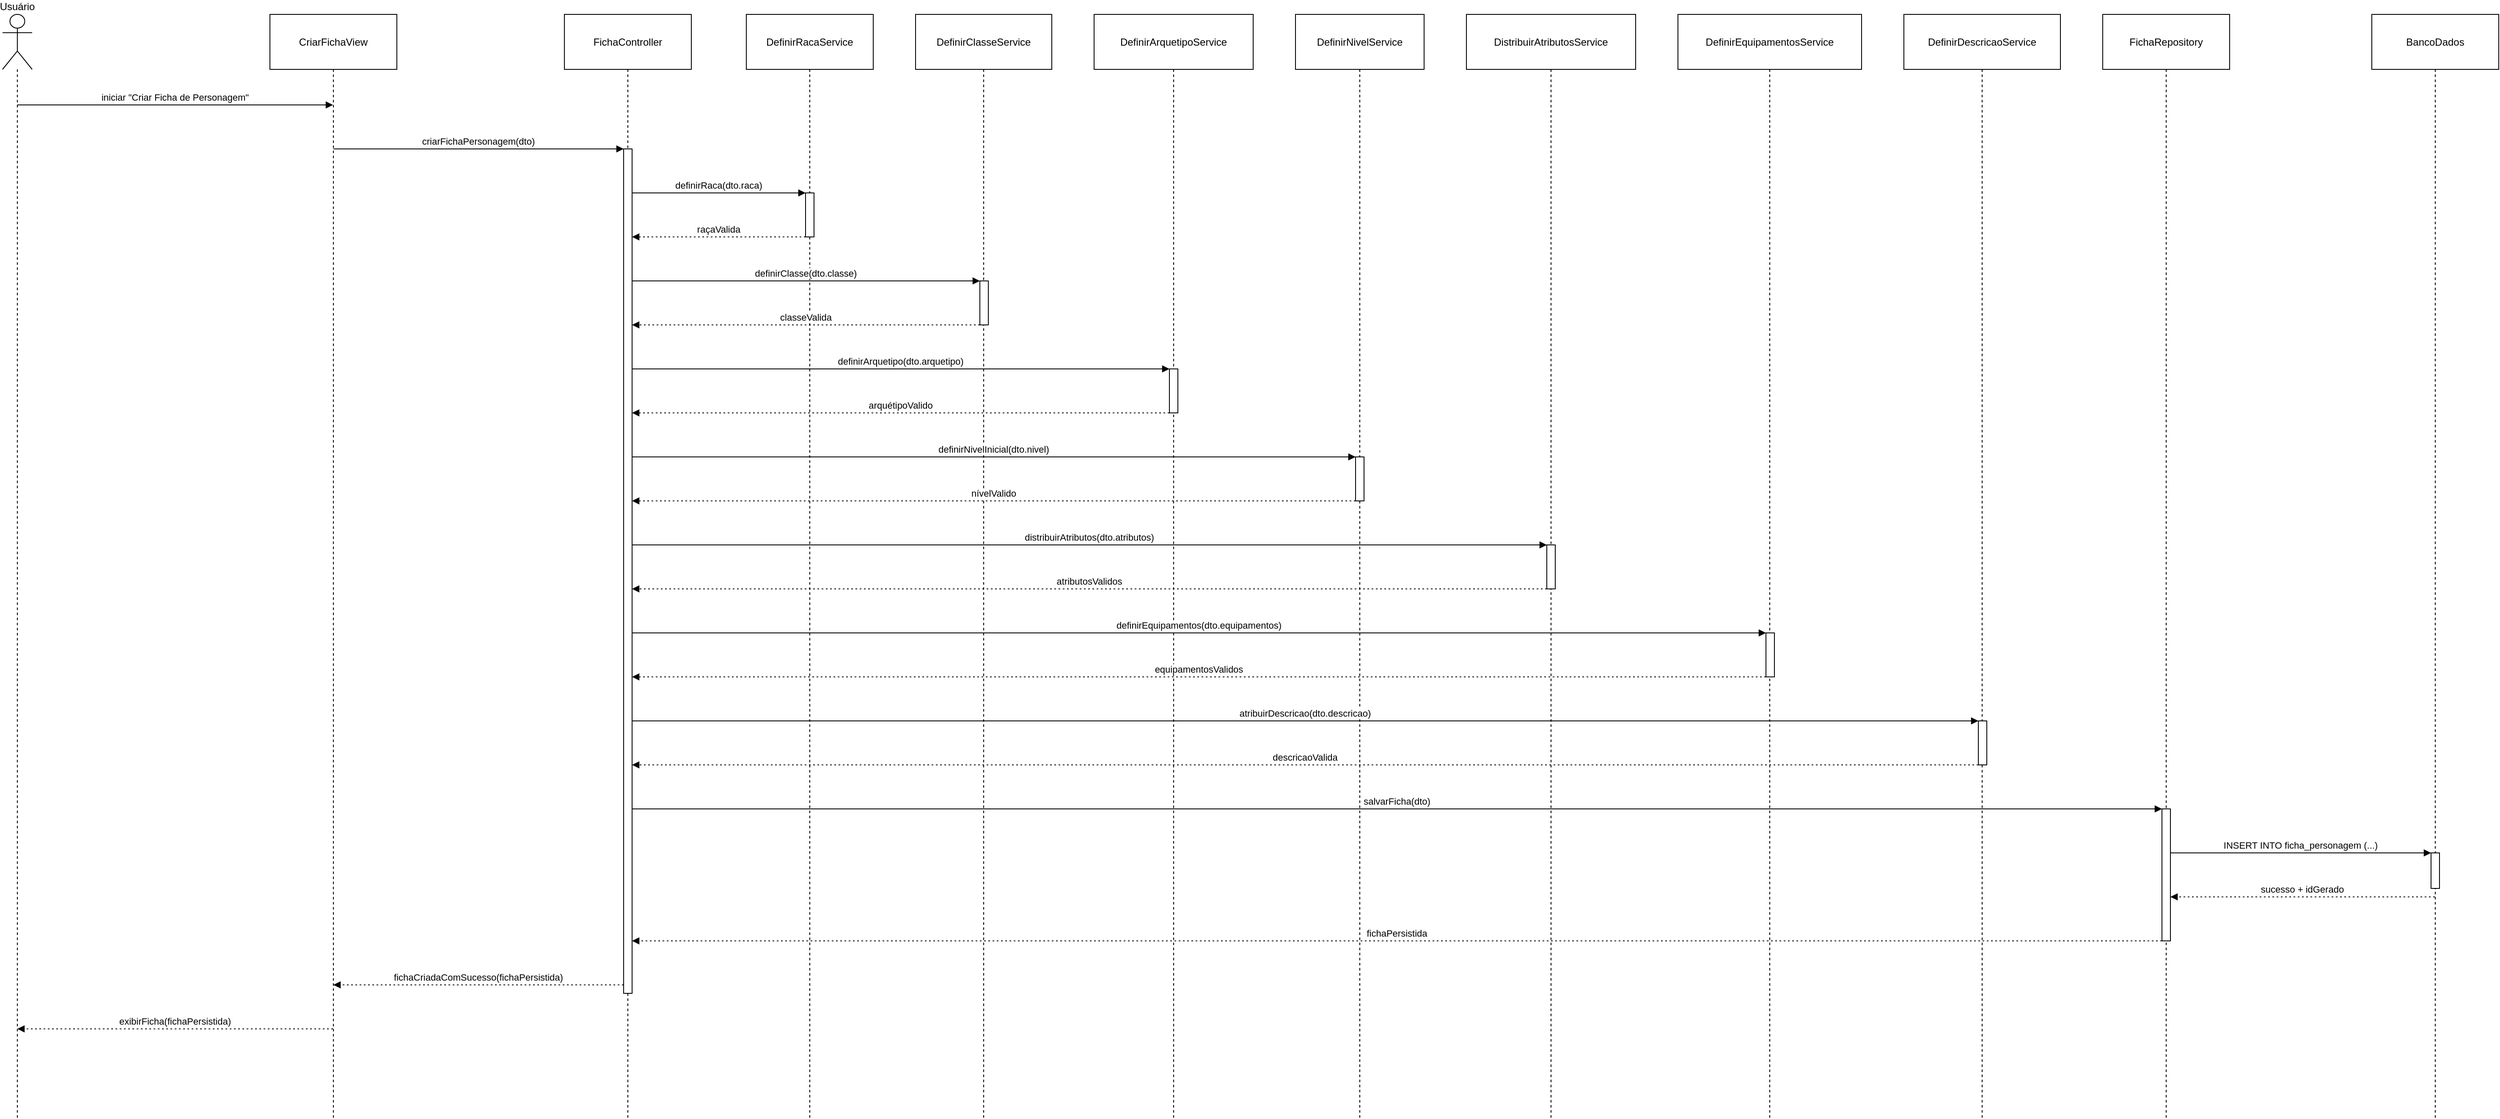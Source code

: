 <mxfile version="27.0.6">
  <diagram name="Página-1" id="mvy48OgYCe4QfIVt9dTh">
    <mxGraphModel grid="1" page="1" gridSize="10" guides="1" tooltips="1" connect="1" arrows="1" fold="1" pageScale="1" pageWidth="827" pageHeight="1169" math="0" shadow="0">
      <root>
        <mxCell id="0" />
        <mxCell id="1" parent="0" />
        <mxCell id="1mD2DLwj6i37Vq_x2VhC-1" value="Usuário" style="shape=umlLifeline;perimeter=lifelinePerimeter;whiteSpace=wrap;container=1;dropTarget=0;collapsible=0;recursiveResize=0;outlineConnect=0;portConstraint=eastwest;newEdgeStyle={&quot;edgeStyle&quot;:&quot;elbowEdgeStyle&quot;,&quot;elbow&quot;:&quot;vertical&quot;,&quot;curved&quot;:0,&quot;rounded&quot;:0};participant=umlActor;verticalAlign=bottom;labelPosition=center;verticalLabelPosition=top;align=center;size=65;" vertex="1" parent="1">
          <mxGeometry x="20" y="20" width="35" height="1304" as="geometry" />
        </mxCell>
        <mxCell id="1mD2DLwj6i37Vq_x2VhC-2" value="CriarFichaView" style="shape=umlLifeline;perimeter=lifelinePerimeter;whiteSpace=wrap;container=1;dropTarget=0;collapsible=0;recursiveResize=0;outlineConnect=0;portConstraint=eastwest;newEdgeStyle={&quot;edgeStyle&quot;:&quot;elbowEdgeStyle&quot;,&quot;elbow&quot;:&quot;vertical&quot;,&quot;curved&quot;:0,&quot;rounded&quot;:0};size=65;" vertex="1" parent="1">
          <mxGeometry x="336" y="20" width="150" height="1304" as="geometry" />
        </mxCell>
        <mxCell id="1mD2DLwj6i37Vq_x2VhC-3" value="FichaController" style="shape=umlLifeline;perimeter=lifelinePerimeter;whiteSpace=wrap;container=1;dropTarget=0;collapsible=0;recursiveResize=0;outlineConnect=0;portConstraint=eastwest;newEdgeStyle={&quot;edgeStyle&quot;:&quot;elbowEdgeStyle&quot;,&quot;elbow&quot;:&quot;vertical&quot;,&quot;curved&quot;:0,&quot;rounded&quot;:0};size=65;" vertex="1" parent="1">
          <mxGeometry x="684" y="20" width="150" height="1304" as="geometry" />
        </mxCell>
        <mxCell id="1mD2DLwj6i37Vq_x2VhC-4" value="" style="points=[];perimeter=orthogonalPerimeter;outlineConnect=0;targetShapes=umlLifeline;portConstraint=eastwest;newEdgeStyle={&quot;edgeStyle&quot;:&quot;elbowEdgeStyle&quot;,&quot;elbow&quot;:&quot;vertical&quot;,&quot;curved&quot;:0,&quot;rounded&quot;:0}" vertex="1" parent="1mD2DLwj6i37Vq_x2VhC-3">
          <mxGeometry x="70" y="159" width="10" height="998" as="geometry" />
        </mxCell>
        <mxCell id="1mD2DLwj6i37Vq_x2VhC-5" value="DefinirRacaService" style="shape=umlLifeline;perimeter=lifelinePerimeter;whiteSpace=wrap;container=1;dropTarget=0;collapsible=0;recursiveResize=0;outlineConnect=0;portConstraint=eastwest;newEdgeStyle={&quot;edgeStyle&quot;:&quot;elbowEdgeStyle&quot;,&quot;elbow&quot;:&quot;vertical&quot;,&quot;curved&quot;:0,&quot;rounded&quot;:0};size=65;" vertex="1" parent="1">
          <mxGeometry x="899" y="20" width="150" height="1304" as="geometry" />
        </mxCell>
        <mxCell id="1mD2DLwj6i37Vq_x2VhC-6" value="" style="points=[];perimeter=orthogonalPerimeter;outlineConnect=0;targetShapes=umlLifeline;portConstraint=eastwest;newEdgeStyle={&quot;edgeStyle&quot;:&quot;elbowEdgeStyle&quot;,&quot;elbow&quot;:&quot;vertical&quot;,&quot;curved&quot;:0,&quot;rounded&quot;:0}" vertex="1" parent="1mD2DLwj6i37Vq_x2VhC-5">
          <mxGeometry x="70" y="211" width="10" height="52" as="geometry" />
        </mxCell>
        <mxCell id="1mD2DLwj6i37Vq_x2VhC-7" value="DefinirClasseService" style="shape=umlLifeline;perimeter=lifelinePerimeter;whiteSpace=wrap;container=1;dropTarget=0;collapsible=0;recursiveResize=0;outlineConnect=0;portConstraint=eastwest;newEdgeStyle={&quot;edgeStyle&quot;:&quot;elbowEdgeStyle&quot;,&quot;elbow&quot;:&quot;vertical&quot;,&quot;curved&quot;:0,&quot;rounded&quot;:0};size=65;" vertex="1" parent="1">
          <mxGeometry x="1099" y="20" width="161" height="1304" as="geometry" />
        </mxCell>
        <mxCell id="1mD2DLwj6i37Vq_x2VhC-8" value="" style="points=[];perimeter=orthogonalPerimeter;outlineConnect=0;targetShapes=umlLifeline;portConstraint=eastwest;newEdgeStyle={&quot;edgeStyle&quot;:&quot;elbowEdgeStyle&quot;,&quot;elbow&quot;:&quot;vertical&quot;,&quot;curved&quot;:0,&quot;rounded&quot;:0}" vertex="1" parent="1mD2DLwj6i37Vq_x2VhC-7">
          <mxGeometry x="76" y="315" width="10" height="52" as="geometry" />
        </mxCell>
        <mxCell id="1mD2DLwj6i37Vq_x2VhC-9" value="DefinirArquetipoService" style="shape=umlLifeline;perimeter=lifelinePerimeter;whiteSpace=wrap;container=1;dropTarget=0;collapsible=0;recursiveResize=0;outlineConnect=0;portConstraint=eastwest;newEdgeStyle={&quot;edgeStyle&quot;:&quot;elbowEdgeStyle&quot;,&quot;elbow&quot;:&quot;vertical&quot;,&quot;curved&quot;:0,&quot;rounded&quot;:0};size=65;" vertex="1" parent="1">
          <mxGeometry x="1310" y="20" width="188" height="1304" as="geometry" />
        </mxCell>
        <mxCell id="1mD2DLwj6i37Vq_x2VhC-10" value="" style="points=[];perimeter=orthogonalPerimeter;outlineConnect=0;targetShapes=umlLifeline;portConstraint=eastwest;newEdgeStyle={&quot;edgeStyle&quot;:&quot;elbowEdgeStyle&quot;,&quot;elbow&quot;:&quot;vertical&quot;,&quot;curved&quot;:0,&quot;rounded&quot;:0}" vertex="1" parent="1mD2DLwj6i37Vq_x2VhC-9">
          <mxGeometry x="89" y="419" width="10" height="52" as="geometry" />
        </mxCell>
        <mxCell id="1mD2DLwj6i37Vq_x2VhC-11" value="DefinirNivelService" style="shape=umlLifeline;perimeter=lifelinePerimeter;whiteSpace=wrap;container=1;dropTarget=0;collapsible=0;recursiveResize=0;outlineConnect=0;portConstraint=eastwest;newEdgeStyle={&quot;edgeStyle&quot;:&quot;elbowEdgeStyle&quot;,&quot;elbow&quot;:&quot;vertical&quot;,&quot;curved&quot;:0,&quot;rounded&quot;:0};size=65;" vertex="1" parent="1">
          <mxGeometry x="1548" y="20" width="152" height="1304" as="geometry" />
        </mxCell>
        <mxCell id="1mD2DLwj6i37Vq_x2VhC-12" value="" style="points=[];perimeter=orthogonalPerimeter;outlineConnect=0;targetShapes=umlLifeline;portConstraint=eastwest;newEdgeStyle={&quot;edgeStyle&quot;:&quot;elbowEdgeStyle&quot;,&quot;elbow&quot;:&quot;vertical&quot;,&quot;curved&quot;:0,&quot;rounded&quot;:0}" vertex="1" parent="1mD2DLwj6i37Vq_x2VhC-11">
          <mxGeometry x="71" y="523" width="10" height="52" as="geometry" />
        </mxCell>
        <mxCell id="1mD2DLwj6i37Vq_x2VhC-13" value="DistribuirAtributosService" style="shape=umlLifeline;perimeter=lifelinePerimeter;whiteSpace=wrap;container=1;dropTarget=0;collapsible=0;recursiveResize=0;outlineConnect=0;portConstraint=eastwest;newEdgeStyle={&quot;edgeStyle&quot;:&quot;elbowEdgeStyle&quot;,&quot;elbow&quot;:&quot;vertical&quot;,&quot;curved&quot;:0,&quot;rounded&quot;:0};size=65;" vertex="1" parent="1">
          <mxGeometry x="1750" y="20" width="200" height="1304" as="geometry" />
        </mxCell>
        <mxCell id="1mD2DLwj6i37Vq_x2VhC-14" value="" style="points=[];perimeter=orthogonalPerimeter;outlineConnect=0;targetShapes=umlLifeline;portConstraint=eastwest;newEdgeStyle={&quot;edgeStyle&quot;:&quot;elbowEdgeStyle&quot;,&quot;elbow&quot;:&quot;vertical&quot;,&quot;curved&quot;:0,&quot;rounded&quot;:0}" vertex="1" parent="1mD2DLwj6i37Vq_x2VhC-13">
          <mxGeometry x="95" y="627" width="10" height="52" as="geometry" />
        </mxCell>
        <mxCell id="1mD2DLwj6i37Vq_x2VhC-15" value="DefinirEquipamentosService" style="shape=umlLifeline;perimeter=lifelinePerimeter;whiteSpace=wrap;container=1;dropTarget=0;collapsible=0;recursiveResize=0;outlineConnect=0;portConstraint=eastwest;newEdgeStyle={&quot;edgeStyle&quot;:&quot;elbowEdgeStyle&quot;,&quot;elbow&quot;:&quot;vertical&quot;,&quot;curved&quot;:0,&quot;rounded&quot;:0};size=65;" vertex="1" parent="1">
          <mxGeometry x="2000" y="20" width="217" height="1304" as="geometry" />
        </mxCell>
        <mxCell id="1mD2DLwj6i37Vq_x2VhC-16" value="" style="points=[];perimeter=orthogonalPerimeter;outlineConnect=0;targetShapes=umlLifeline;portConstraint=eastwest;newEdgeStyle={&quot;edgeStyle&quot;:&quot;elbowEdgeStyle&quot;,&quot;elbow&quot;:&quot;vertical&quot;,&quot;curved&quot;:0,&quot;rounded&quot;:0}" vertex="1" parent="1mD2DLwj6i37Vq_x2VhC-15">
          <mxGeometry x="104" y="731" width="10" height="52" as="geometry" />
        </mxCell>
        <mxCell id="1mD2DLwj6i37Vq_x2VhC-17" value="DefinirDescricaoService" style="shape=umlLifeline;perimeter=lifelinePerimeter;whiteSpace=wrap;container=1;dropTarget=0;collapsible=0;recursiveResize=0;outlineConnect=0;portConstraint=eastwest;newEdgeStyle={&quot;edgeStyle&quot;:&quot;elbowEdgeStyle&quot;,&quot;elbow&quot;:&quot;vertical&quot;,&quot;curved&quot;:0,&quot;rounded&quot;:0};size=65;" vertex="1" parent="1">
          <mxGeometry x="2267" y="20" width="185" height="1304" as="geometry" />
        </mxCell>
        <mxCell id="1mD2DLwj6i37Vq_x2VhC-18" value="" style="points=[];perimeter=orthogonalPerimeter;outlineConnect=0;targetShapes=umlLifeline;portConstraint=eastwest;newEdgeStyle={&quot;edgeStyle&quot;:&quot;elbowEdgeStyle&quot;,&quot;elbow&quot;:&quot;vertical&quot;,&quot;curved&quot;:0,&quot;rounded&quot;:0}" vertex="1" parent="1mD2DLwj6i37Vq_x2VhC-17">
          <mxGeometry x="88" y="835" width="10" height="52" as="geometry" />
        </mxCell>
        <mxCell id="1mD2DLwj6i37Vq_x2VhC-19" value="FichaRepository" style="shape=umlLifeline;perimeter=lifelinePerimeter;whiteSpace=wrap;container=1;dropTarget=0;collapsible=0;recursiveResize=0;outlineConnect=0;portConstraint=eastwest;newEdgeStyle={&quot;edgeStyle&quot;:&quot;elbowEdgeStyle&quot;,&quot;elbow&quot;:&quot;vertical&quot;,&quot;curved&quot;:0,&quot;rounded&quot;:0};size=65;" vertex="1" parent="1">
          <mxGeometry x="2502" y="20" width="150" height="1304" as="geometry" />
        </mxCell>
        <mxCell id="1mD2DLwj6i37Vq_x2VhC-20" value="" style="points=[];perimeter=orthogonalPerimeter;outlineConnect=0;targetShapes=umlLifeline;portConstraint=eastwest;newEdgeStyle={&quot;edgeStyle&quot;:&quot;elbowEdgeStyle&quot;,&quot;elbow&quot;:&quot;vertical&quot;,&quot;curved&quot;:0,&quot;rounded&quot;:0}" vertex="1" parent="1mD2DLwj6i37Vq_x2VhC-19">
          <mxGeometry x="70" y="939" width="10" height="156" as="geometry" />
        </mxCell>
        <mxCell id="1mD2DLwj6i37Vq_x2VhC-21" value="BancoDados" style="shape=umlLifeline;perimeter=lifelinePerimeter;whiteSpace=wrap;container=1;dropTarget=0;collapsible=0;recursiveResize=0;outlineConnect=0;portConstraint=eastwest;newEdgeStyle={&quot;edgeStyle&quot;:&quot;elbowEdgeStyle&quot;,&quot;elbow&quot;:&quot;vertical&quot;,&quot;curved&quot;:0,&quot;rounded&quot;:0};size=65;" vertex="1" parent="1">
          <mxGeometry x="2820" y="20" width="150" height="1304" as="geometry" />
        </mxCell>
        <mxCell id="1mD2DLwj6i37Vq_x2VhC-22" value="" style="points=[];perimeter=orthogonalPerimeter;outlineConnect=0;targetShapes=umlLifeline;portConstraint=eastwest;newEdgeStyle={&quot;edgeStyle&quot;:&quot;elbowEdgeStyle&quot;,&quot;elbow&quot;:&quot;vertical&quot;,&quot;curved&quot;:0,&quot;rounded&quot;:0}" vertex="1" parent="1mD2DLwj6i37Vq_x2VhC-21">
          <mxGeometry x="70" y="991" width="10" height="42" as="geometry" />
        </mxCell>
        <mxCell id="1mD2DLwj6i37Vq_x2VhC-23" value="iniciar &quot;Criar Ficha de Personagem&quot;" style="verticalAlign=bottom;edgeStyle=elbowEdgeStyle;elbow=vertical;curved=0;rounded=0;endArrow=block;" edge="1" parent="1" source="1mD2DLwj6i37Vq_x2VhC-1" target="1mD2DLwj6i37Vq_x2VhC-2">
          <mxGeometry relative="1" as="geometry">
            <Array as="points">
              <mxPoint x="262" y="127" />
            </Array>
            <mxPoint x="380" y="127" as="targetPoint" />
          </mxGeometry>
        </mxCell>
        <mxCell id="1mD2DLwj6i37Vq_x2VhC-24" value="criarFichaPersonagem(dto)" style="verticalAlign=bottom;edgeStyle=elbowEdgeStyle;elbow=vertical;curved=0;rounded=0;endArrow=block;" edge="1" parent="1" source="1mD2DLwj6i37Vq_x2VhC-2" target="1mD2DLwj6i37Vq_x2VhC-4">
          <mxGeometry relative="1" as="geometry">
            <Array as="points">
              <mxPoint x="594" y="179" />
            </Array>
          </mxGeometry>
        </mxCell>
        <mxCell id="1mD2DLwj6i37Vq_x2VhC-25" value="definirRaca(dto.raca)" style="verticalAlign=bottom;edgeStyle=elbowEdgeStyle;elbow=vertical;curved=0;rounded=0;endArrow=block;" edge="1" parent="1" source="1mD2DLwj6i37Vq_x2VhC-4" target="1mD2DLwj6i37Vq_x2VhC-6">
          <mxGeometry relative="1" as="geometry">
            <Array as="points">
              <mxPoint x="877" y="231" />
            </Array>
          </mxGeometry>
        </mxCell>
        <mxCell id="1mD2DLwj6i37Vq_x2VhC-26" value="raçaValida" style="verticalAlign=bottom;edgeStyle=elbowEdgeStyle;elbow=vertical;curved=0;rounded=0;dashed=1;dashPattern=2 3;endArrow=block;" edge="1" parent="1" source="1mD2DLwj6i37Vq_x2VhC-6" target="1mD2DLwj6i37Vq_x2VhC-4">
          <mxGeometry relative="1" as="geometry">
            <Array as="points">
              <mxPoint x="878" y="283" />
            </Array>
          </mxGeometry>
        </mxCell>
        <mxCell id="1mD2DLwj6i37Vq_x2VhC-27" value="definirClasse(dto.classe)" style="verticalAlign=bottom;edgeStyle=elbowEdgeStyle;elbow=vertical;curved=0;rounded=0;endArrow=block;" edge="1" parent="1" source="1mD2DLwj6i37Vq_x2VhC-4" target="1mD2DLwj6i37Vq_x2VhC-8">
          <mxGeometry relative="1" as="geometry">
            <Array as="points">
              <mxPoint x="980" y="335" />
            </Array>
          </mxGeometry>
        </mxCell>
        <mxCell id="1mD2DLwj6i37Vq_x2VhC-28" value="classeValida" style="verticalAlign=bottom;edgeStyle=elbowEdgeStyle;elbow=vertical;curved=0;rounded=0;dashed=1;dashPattern=2 3;endArrow=block;" edge="1" parent="1" source="1mD2DLwj6i37Vq_x2VhC-8" target="1mD2DLwj6i37Vq_x2VhC-4">
          <mxGeometry relative="1" as="geometry">
            <Array as="points">
              <mxPoint x="981" y="387" />
            </Array>
          </mxGeometry>
        </mxCell>
        <mxCell id="1mD2DLwj6i37Vq_x2VhC-29" value="definirArquetipo(dto.arquetipo)" style="verticalAlign=bottom;edgeStyle=elbowEdgeStyle;elbow=vertical;curved=0;rounded=0;endArrow=block;" edge="1" parent="1" source="1mD2DLwj6i37Vq_x2VhC-4" target="1mD2DLwj6i37Vq_x2VhC-10">
          <mxGeometry relative="1" as="geometry">
            <Array as="points">
              <mxPoint x="1092" y="439" />
            </Array>
          </mxGeometry>
        </mxCell>
        <mxCell id="1mD2DLwj6i37Vq_x2VhC-30" value="arquétipoValido" style="verticalAlign=bottom;edgeStyle=elbowEdgeStyle;elbow=vertical;curved=0;rounded=0;dashed=1;dashPattern=2 3;endArrow=block;" edge="1" parent="1" source="1mD2DLwj6i37Vq_x2VhC-10" target="1mD2DLwj6i37Vq_x2VhC-4">
          <mxGeometry relative="1" as="geometry">
            <Array as="points">
              <mxPoint x="1093" y="491" />
            </Array>
          </mxGeometry>
        </mxCell>
        <mxCell id="1mD2DLwj6i37Vq_x2VhC-31" value="definirNivelInicial(dto.nivel)" style="verticalAlign=bottom;edgeStyle=elbowEdgeStyle;elbow=vertical;curved=0;rounded=0;endArrow=block;" edge="1" parent="1" source="1mD2DLwj6i37Vq_x2VhC-4" target="1mD2DLwj6i37Vq_x2VhC-12">
          <mxGeometry relative="1" as="geometry">
            <Array as="points">
              <mxPoint x="1202" y="543" />
            </Array>
          </mxGeometry>
        </mxCell>
        <mxCell id="1mD2DLwj6i37Vq_x2VhC-32" value="nívelValido" style="verticalAlign=bottom;edgeStyle=elbowEdgeStyle;elbow=vertical;curved=0;rounded=0;dashed=1;dashPattern=2 3;endArrow=block;" edge="1" parent="1" source="1mD2DLwj6i37Vq_x2VhC-12" target="1mD2DLwj6i37Vq_x2VhC-4">
          <mxGeometry relative="1" as="geometry">
            <Array as="points">
              <mxPoint x="1203" y="595" />
            </Array>
          </mxGeometry>
        </mxCell>
        <mxCell id="1mD2DLwj6i37Vq_x2VhC-33" value="distribuirAtributos(dto.atributos)" style="verticalAlign=bottom;edgeStyle=elbowEdgeStyle;elbow=vertical;curved=0;rounded=0;endArrow=block;" edge="1" parent="1" source="1mD2DLwj6i37Vq_x2VhC-4" target="1mD2DLwj6i37Vq_x2VhC-14">
          <mxGeometry relative="1" as="geometry">
            <Array as="points">
              <mxPoint x="1315" y="647" />
            </Array>
          </mxGeometry>
        </mxCell>
        <mxCell id="1mD2DLwj6i37Vq_x2VhC-34" value="atributosValidos" style="verticalAlign=bottom;edgeStyle=elbowEdgeStyle;elbow=vertical;curved=0;rounded=0;dashed=1;dashPattern=2 3;endArrow=block;" edge="1" parent="1" source="1mD2DLwj6i37Vq_x2VhC-14" target="1mD2DLwj6i37Vq_x2VhC-4">
          <mxGeometry relative="1" as="geometry">
            <Array as="points">
              <mxPoint x="1316" y="699" />
            </Array>
          </mxGeometry>
        </mxCell>
        <mxCell id="1mD2DLwj6i37Vq_x2VhC-35" value="definirEquipamentos(dto.equipamentos)" style="verticalAlign=bottom;edgeStyle=elbowEdgeStyle;elbow=vertical;curved=0;rounded=0;endArrow=block;" edge="1" parent="1" source="1mD2DLwj6i37Vq_x2VhC-4" target="1mD2DLwj6i37Vq_x2VhC-16">
          <mxGeometry relative="1" as="geometry">
            <Array as="points">
              <mxPoint x="1444" y="751" />
            </Array>
          </mxGeometry>
        </mxCell>
        <mxCell id="1mD2DLwj6i37Vq_x2VhC-36" value="equipamentosValidos" style="verticalAlign=bottom;edgeStyle=elbowEdgeStyle;elbow=vertical;curved=0;rounded=0;dashed=1;dashPattern=2 3;endArrow=block;" edge="1" parent="1" source="1mD2DLwj6i37Vq_x2VhC-16" target="1mD2DLwj6i37Vq_x2VhC-4">
          <mxGeometry relative="1" as="geometry">
            <Array as="points">
              <mxPoint x="1445" y="803" />
            </Array>
          </mxGeometry>
        </mxCell>
        <mxCell id="1mD2DLwj6i37Vq_x2VhC-37" value="atribuirDescricao(dto.descricao)" style="verticalAlign=bottom;edgeStyle=elbowEdgeStyle;elbow=vertical;curved=0;rounded=0;endArrow=block;" edge="1" parent="1" source="1mD2DLwj6i37Vq_x2VhC-4" target="1mD2DLwj6i37Vq_x2VhC-18">
          <mxGeometry relative="1" as="geometry">
            <Array as="points">
              <mxPoint x="1570" y="855" />
            </Array>
          </mxGeometry>
        </mxCell>
        <mxCell id="1mD2DLwj6i37Vq_x2VhC-38" value="descricaoValida" style="verticalAlign=bottom;edgeStyle=elbowEdgeStyle;elbow=vertical;curved=0;rounded=0;dashed=1;dashPattern=2 3;endArrow=block;" edge="1" parent="1" source="1mD2DLwj6i37Vq_x2VhC-18" target="1mD2DLwj6i37Vq_x2VhC-4">
          <mxGeometry relative="1" as="geometry">
            <Array as="points">
              <mxPoint x="1571" y="907" />
            </Array>
          </mxGeometry>
        </mxCell>
        <mxCell id="1mD2DLwj6i37Vq_x2VhC-39" value="salvarFicha(dto)" style="verticalAlign=bottom;edgeStyle=elbowEdgeStyle;elbow=vertical;curved=0;rounded=0;endArrow=block;" edge="1" parent="1" source="1mD2DLwj6i37Vq_x2VhC-4" target="1mD2DLwj6i37Vq_x2VhC-20">
          <mxGeometry relative="1" as="geometry">
            <Array as="points">
              <mxPoint x="1679" y="959" />
            </Array>
          </mxGeometry>
        </mxCell>
        <mxCell id="1mD2DLwj6i37Vq_x2VhC-40" value="INSERT INTO ficha_personagem (...)" style="verticalAlign=bottom;edgeStyle=elbowEdgeStyle;elbow=vertical;curved=0;rounded=0;endArrow=block;" edge="1" parent="1" source="1mD2DLwj6i37Vq_x2VhC-20" target="1mD2DLwj6i37Vq_x2VhC-22">
          <mxGeometry relative="1" as="geometry">
            <Array as="points">
              <mxPoint x="2747" y="1011" />
            </Array>
          </mxGeometry>
        </mxCell>
        <mxCell id="1mD2DLwj6i37Vq_x2VhC-41" value="sucesso + idGerado" style="verticalAlign=bottom;edgeStyle=elbowEdgeStyle;elbow=vertical;curved=0;rounded=0;dashed=1;dashPattern=2 3;endArrow=block;" edge="1" parent="1" source="1mD2DLwj6i37Vq_x2VhC-21" target="1mD2DLwj6i37Vq_x2VhC-20">
          <mxGeometry relative="1" as="geometry">
            <Array as="points">
              <mxPoint x="2748" y="1063" />
            </Array>
          </mxGeometry>
        </mxCell>
        <mxCell id="1mD2DLwj6i37Vq_x2VhC-42" value="fichaPersistida" style="verticalAlign=bottom;edgeStyle=elbowEdgeStyle;elbow=vertical;curved=0;rounded=0;dashed=1;dashPattern=2 3;endArrow=block;" edge="1" parent="1" source="1mD2DLwj6i37Vq_x2VhC-20" target="1mD2DLwj6i37Vq_x2VhC-4">
          <mxGeometry relative="1" as="geometry">
            <Array as="points">
              <mxPoint x="1680" y="1115" />
            </Array>
          </mxGeometry>
        </mxCell>
        <mxCell id="1mD2DLwj6i37Vq_x2VhC-43" value="fichaCriadaComSucesso(fichaPersistida)" style="verticalAlign=bottom;edgeStyle=elbowEdgeStyle;elbow=vertical;curved=0;rounded=0;dashed=1;dashPattern=2 3;endArrow=block;" edge="1" parent="1" source="1mD2DLwj6i37Vq_x2VhC-4" target="1mD2DLwj6i37Vq_x2VhC-2">
          <mxGeometry relative="1" as="geometry">
            <Array as="points">
              <mxPoint x="595" y="1167" />
            </Array>
          </mxGeometry>
        </mxCell>
        <mxCell id="1mD2DLwj6i37Vq_x2VhC-44" value="exibirFicha(fichaPersistida)" style="verticalAlign=bottom;edgeStyle=elbowEdgeStyle;elbow=vertical;curved=0;rounded=0;dashed=1;dashPattern=2 3;endArrow=block;" edge="1" parent="1" source="1mD2DLwj6i37Vq_x2VhC-2" target="1mD2DLwj6i37Vq_x2VhC-1">
          <mxGeometry relative="1" as="geometry">
            <Array as="points">
              <mxPoint x="265" y="1219" />
            </Array>
          </mxGeometry>
        </mxCell>
      </root>
    </mxGraphModel>
  </diagram>
</mxfile>
